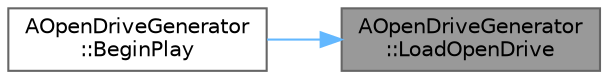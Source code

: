 digraph "AOpenDriveGenerator::LoadOpenDrive"
{
 // INTERACTIVE_SVG=YES
 // LATEX_PDF_SIZE
  bgcolor="transparent";
  edge [fontname=Helvetica,fontsize=10,labelfontname=Helvetica,labelfontsize=10];
  node [fontname=Helvetica,fontsize=10,shape=box,height=0.2,width=0.4];
  rankdir="RL";
  Node1 [id="Node000001",label="AOpenDriveGenerator\l::LoadOpenDrive",height=0.2,width=0.4,color="gray40", fillcolor="grey60", style="filled", fontcolor="black",tooltip="Set the OpenDRIVE information as string and generates the queryable map structure."];
  Node1 -> Node2 [id="edge1_Node000001_Node000002",dir="back",color="steelblue1",style="solid",tooltip=" "];
  Node2 [id="Node000002",label="AOpenDriveGenerator\l::BeginPlay",height=0.2,width=0.4,color="grey40", fillcolor="white", style="filled",URL="$d1/db0/classAOpenDriveGenerator.html#aab0452237a38c80a16bc5e96018e6819",tooltip=" "];
}
